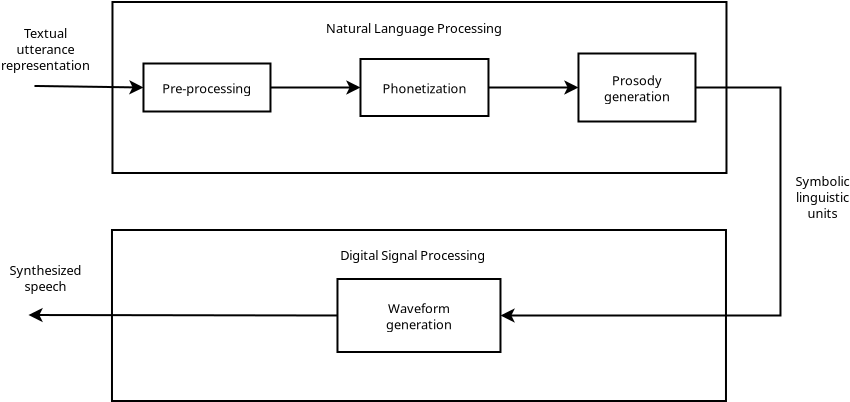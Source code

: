 <?xml version="1.0" encoding="UTF-8"?>
<dia:diagram xmlns:dia="http://www.lysator.liu.se/~alla/dia/">
  <dia:layer name="Background" visible="true" active="true">
    <dia:group>
      <dia:group>
        <dia:object type="Standard - Box" version="0" id="O0">
          <dia:attribute name="obj_pos">
            <dia:point val="2.482,26.55"/>
          </dia:attribute>
          <dia:attribute name="obj_bb">
            <dia:rectangle val="2.432,26.5;33.232,35.15"/>
          </dia:attribute>
          <dia:attribute name="elem_corner">
            <dia:point val="2.482,26.55"/>
          </dia:attribute>
          <dia:attribute name="elem_width">
            <dia:real val="30.7"/>
          </dia:attribute>
          <dia:attribute name="elem_height">
            <dia:real val="8.55"/>
          </dia:attribute>
          <dia:attribute name="border_width">
            <dia:real val="0.1"/>
          </dia:attribute>
          <dia:attribute name="show_background">
            <dia:boolean val="false"/>
          </dia:attribute>
        </dia:object>
        <dia:group>
          <dia:object type="Flowchart - Box" version="0" id="O1">
            <dia:attribute name="obj_pos">
              <dia:point val="4.032,29.625"/>
            </dia:attribute>
            <dia:attribute name="obj_bb">
              <dia:rectangle val="3.982,29.575;10.432,32.075"/>
            </dia:attribute>
            <dia:attribute name="elem_corner">
              <dia:point val="4.032,29.625"/>
            </dia:attribute>
            <dia:attribute name="elem_width">
              <dia:real val="6.35"/>
            </dia:attribute>
            <dia:attribute name="elem_height">
              <dia:real val="2.4"/>
            </dia:attribute>
            <dia:attribute name="show_background">
              <dia:boolean val="true"/>
            </dia:attribute>
            <dia:attribute name="padding">
              <dia:real val="0.5"/>
            </dia:attribute>
            <dia:attribute name="text">
              <dia:composite type="text">
                <dia:attribute name="string">
                  <dia:string>#Pre-processing#</dia:string>
                </dia:attribute>
                <dia:attribute name="font">
                  <dia:font family="sans" style="0" name="Helvetica"/>
                </dia:attribute>
                <dia:attribute name="height">
                  <dia:real val="0.8"/>
                </dia:attribute>
                <dia:attribute name="pos">
                  <dia:point val="7.207,31.02"/>
                </dia:attribute>
                <dia:attribute name="color">
                  <dia:color val="#000000"/>
                </dia:attribute>
                <dia:attribute name="alignment">
                  <dia:enum val="1"/>
                </dia:attribute>
              </dia:composite>
            </dia:attribute>
          </dia:object>
          <dia:object type="Flowchart - Box" version="0" id="O2">
            <dia:attribute name="obj_pos">
              <dia:point val="14.882,29.4"/>
            </dia:attribute>
            <dia:attribute name="obj_bb">
              <dia:rectangle val="14.832,29.35;21.332,32.3"/>
            </dia:attribute>
            <dia:attribute name="elem_corner">
              <dia:point val="14.882,29.4"/>
            </dia:attribute>
            <dia:attribute name="elem_width">
              <dia:real val="6.4"/>
            </dia:attribute>
            <dia:attribute name="elem_height">
              <dia:real val="2.85"/>
            </dia:attribute>
            <dia:attribute name="show_background">
              <dia:boolean val="true"/>
            </dia:attribute>
            <dia:attribute name="padding">
              <dia:real val="0.5"/>
            </dia:attribute>
            <dia:attribute name="text">
              <dia:composite type="text">
                <dia:attribute name="string">
                  <dia:string>#Phonetization#</dia:string>
                </dia:attribute>
                <dia:attribute name="font">
                  <dia:font family="sans" style="0" name="Helvetica"/>
                </dia:attribute>
                <dia:attribute name="height">
                  <dia:real val="0.8"/>
                </dia:attribute>
                <dia:attribute name="pos">
                  <dia:point val="18.082,31.02"/>
                </dia:attribute>
                <dia:attribute name="color">
                  <dia:color val="#000000"/>
                </dia:attribute>
                <dia:attribute name="alignment">
                  <dia:enum val="1"/>
                </dia:attribute>
              </dia:composite>
            </dia:attribute>
          </dia:object>
          <dia:object type="Flowchart - Box" version="0" id="O3">
            <dia:attribute name="obj_pos">
              <dia:point val="25.782,29.125"/>
            </dia:attribute>
            <dia:attribute name="obj_bb">
              <dia:rectangle val="25.732,29.075;31.682,32.575"/>
            </dia:attribute>
            <dia:attribute name="elem_corner">
              <dia:point val="25.782,29.125"/>
            </dia:attribute>
            <dia:attribute name="elem_width">
              <dia:real val="5.85"/>
            </dia:attribute>
            <dia:attribute name="elem_height">
              <dia:real val="3.4"/>
            </dia:attribute>
            <dia:attribute name="show_background">
              <dia:boolean val="true"/>
            </dia:attribute>
            <dia:attribute name="padding">
              <dia:real val="0.5"/>
            </dia:attribute>
            <dia:attribute name="text">
              <dia:composite type="text">
                <dia:attribute name="string">
                  <dia:string>#Prosody
generation#</dia:string>
                </dia:attribute>
                <dia:attribute name="font">
                  <dia:font family="sans" style="0" name="Helvetica"/>
                </dia:attribute>
                <dia:attribute name="height">
                  <dia:real val="0.8"/>
                </dia:attribute>
                <dia:attribute name="pos">
                  <dia:point val="28.707,30.62"/>
                </dia:attribute>
                <dia:attribute name="color">
                  <dia:color val="#000000"/>
                </dia:attribute>
                <dia:attribute name="alignment">
                  <dia:enum val="1"/>
                </dia:attribute>
              </dia:composite>
            </dia:attribute>
          </dia:object>
          <dia:object type="Standard - Line" version="0" id="O4">
            <dia:attribute name="obj_pos">
              <dia:point val="10.382,30.825"/>
            </dia:attribute>
            <dia:attribute name="obj_bb">
              <dia:rectangle val="10.332,30.463;14.993,31.187"/>
            </dia:attribute>
            <dia:attribute name="conn_endpoints">
              <dia:point val="10.382,30.825"/>
              <dia:point val="14.882,30.825"/>
            </dia:attribute>
            <dia:attribute name="numcp">
              <dia:int val="1"/>
            </dia:attribute>
            <dia:attribute name="end_arrow">
              <dia:enum val="22"/>
            </dia:attribute>
            <dia:attribute name="end_arrow_length">
              <dia:real val="0.5"/>
            </dia:attribute>
            <dia:attribute name="end_arrow_width">
              <dia:real val="0.5"/>
            </dia:attribute>
            <dia:connections>
              <dia:connection handle="0" to="O1" connection="8"/>
              <dia:connection handle="1" to="O2" connection="7"/>
            </dia:connections>
          </dia:object>
          <dia:object type="Standard - Line" version="0" id="O5">
            <dia:attribute name="obj_pos">
              <dia:point val="21.282,30.825"/>
            </dia:attribute>
            <dia:attribute name="obj_bb">
              <dia:rectangle val="21.232,30.463;25.893,31.187"/>
            </dia:attribute>
            <dia:attribute name="conn_endpoints">
              <dia:point val="21.282,30.825"/>
              <dia:point val="25.782,30.825"/>
            </dia:attribute>
            <dia:attribute name="numcp">
              <dia:int val="1"/>
            </dia:attribute>
            <dia:attribute name="end_arrow">
              <dia:enum val="22"/>
            </dia:attribute>
            <dia:attribute name="end_arrow_length">
              <dia:real val="0.5"/>
            </dia:attribute>
            <dia:attribute name="end_arrow_width">
              <dia:real val="0.5"/>
            </dia:attribute>
            <dia:connections>
              <dia:connection handle="0" to="O2" connection="8"/>
              <dia:connection handle="1" to="O3" connection="7"/>
            </dia:connections>
          </dia:object>
        </dia:group>
        <dia:object type="Standard - Text" version="1" id="O6">
          <dia:attribute name="obj_pos">
            <dia:point val="13.159,28.1"/>
          </dia:attribute>
          <dia:attribute name="obj_bb">
            <dia:rectangle val="13.159,27.505;22.504,28.253"/>
          </dia:attribute>
          <dia:attribute name="text">
            <dia:composite type="text">
              <dia:attribute name="string">
                <dia:string>#Natural Language Processing#</dia:string>
              </dia:attribute>
              <dia:attribute name="font">
                <dia:font family="sans" style="0" name="Helvetica"/>
              </dia:attribute>
              <dia:attribute name="height">
                <dia:real val="0.8"/>
              </dia:attribute>
              <dia:attribute name="pos">
                <dia:point val="13.159,28.1"/>
              </dia:attribute>
              <dia:attribute name="color">
                <dia:color val="#000000"/>
              </dia:attribute>
              <dia:attribute name="alignment">
                <dia:enum val="0"/>
              </dia:attribute>
            </dia:composite>
          </dia:attribute>
          <dia:attribute name="valign">
            <dia:enum val="3"/>
          </dia:attribute>
        </dia:object>
      </dia:group>
      <dia:object type="Standard - Box" version="0" id="O7">
        <dia:attribute name="obj_pos">
          <dia:point val="2.457,37.95"/>
        </dia:attribute>
        <dia:attribute name="obj_bb">
          <dia:rectangle val="2.407,37.9;33.207,46.55"/>
        </dia:attribute>
        <dia:attribute name="elem_corner">
          <dia:point val="2.457,37.95"/>
        </dia:attribute>
        <dia:attribute name="elem_width">
          <dia:real val="30.7"/>
        </dia:attribute>
        <dia:attribute name="elem_height">
          <dia:real val="8.55"/>
        </dia:attribute>
        <dia:attribute name="border_width">
          <dia:real val="0.1"/>
        </dia:attribute>
        <dia:attribute name="show_background">
          <dia:boolean val="false"/>
        </dia:attribute>
      </dia:object>
      <dia:object type="Standard - Text" version="1" id="O8">
        <dia:attribute name="obj_pos">
          <dia:point val="13.874,39.45"/>
        </dia:attribute>
        <dia:attribute name="obj_bb">
          <dia:rectangle val="13.874,38.855;21.739,39.602"/>
        </dia:attribute>
        <dia:attribute name="text">
          <dia:composite type="text">
            <dia:attribute name="string">
              <dia:string>#Digital Signal Processing#</dia:string>
            </dia:attribute>
            <dia:attribute name="font">
              <dia:font family="sans" style="0" name="Helvetica"/>
            </dia:attribute>
            <dia:attribute name="height">
              <dia:real val="0.8"/>
            </dia:attribute>
            <dia:attribute name="pos">
              <dia:point val="13.874,39.45"/>
            </dia:attribute>
            <dia:attribute name="color">
              <dia:color val="#000000"/>
            </dia:attribute>
            <dia:attribute name="alignment">
              <dia:enum val="0"/>
            </dia:attribute>
          </dia:composite>
        </dia:attribute>
        <dia:attribute name="valign">
          <dia:enum val="3"/>
        </dia:attribute>
      </dia:object>
      <dia:object type="Flowchart - Box" version="0" id="O9">
        <dia:attribute name="obj_pos">
          <dia:point val="13.732,40.4"/>
        </dia:attribute>
        <dia:attribute name="obj_bb">
          <dia:rectangle val="13.682,40.35;21.932,44.1"/>
        </dia:attribute>
        <dia:attribute name="elem_corner">
          <dia:point val="13.732,40.4"/>
        </dia:attribute>
        <dia:attribute name="elem_width">
          <dia:real val="8.15"/>
        </dia:attribute>
        <dia:attribute name="elem_height">
          <dia:real val="3.65"/>
        </dia:attribute>
        <dia:attribute name="show_background">
          <dia:boolean val="true"/>
        </dia:attribute>
        <dia:attribute name="padding">
          <dia:real val="0.5"/>
        </dia:attribute>
        <dia:attribute name="text">
          <dia:composite type="text">
            <dia:attribute name="string">
              <dia:string>#Waveform
generation#</dia:string>
            </dia:attribute>
            <dia:attribute name="font">
              <dia:font family="sans" style="0" name="Helvetica"/>
            </dia:attribute>
            <dia:attribute name="height">
              <dia:real val="0.8"/>
            </dia:attribute>
            <dia:attribute name="pos">
              <dia:point val="17.807,42.02"/>
            </dia:attribute>
            <dia:attribute name="color">
              <dia:color val="#000000"/>
            </dia:attribute>
            <dia:attribute name="alignment">
              <dia:enum val="1"/>
            </dia:attribute>
          </dia:composite>
        </dia:attribute>
      </dia:object>
      <dia:object type="Standard - ZigZagLine" version="1" id="O10">
        <dia:attribute name="obj_pos">
          <dia:point val="31.632,30.825"/>
        </dia:attribute>
        <dia:attribute name="obj_bb">
          <dia:rectangle val="21.77,30.775;35.932,42.587"/>
        </dia:attribute>
        <dia:attribute name="orth_points">
          <dia:point val="31.632,30.825"/>
          <dia:point val="35.882,30.825"/>
          <dia:point val="35.882,42.225"/>
          <dia:point val="21.882,42.225"/>
        </dia:attribute>
        <dia:attribute name="orth_orient">
          <dia:enum val="0"/>
          <dia:enum val="1"/>
          <dia:enum val="0"/>
        </dia:attribute>
        <dia:attribute name="autorouting">
          <dia:boolean val="false"/>
        </dia:attribute>
        <dia:attribute name="end_arrow">
          <dia:enum val="22"/>
        </dia:attribute>
        <dia:attribute name="end_arrow_length">
          <dia:real val="0.5"/>
        </dia:attribute>
        <dia:attribute name="end_arrow_width">
          <dia:real val="0.5"/>
        </dia:attribute>
        <dia:connections>
          <dia:connection handle="1" to="O9" connection="8"/>
        </dia:connections>
      </dia:object>
      <dia:object type="Standard - Line" version="0" id="O11">
        <dia:attribute name="obj_pos">
          <dia:point val="-1.418,30.75"/>
        </dia:attribute>
        <dia:attribute name="obj_bb">
          <dia:rectangle val="-1.469,30.455;4.143,31.178"/>
        </dia:attribute>
        <dia:attribute name="conn_endpoints">
          <dia:point val="-1.418,30.75"/>
          <dia:point val="4.032,30.825"/>
        </dia:attribute>
        <dia:attribute name="numcp">
          <dia:int val="1"/>
        </dia:attribute>
        <dia:attribute name="end_arrow">
          <dia:enum val="22"/>
        </dia:attribute>
        <dia:attribute name="end_arrow_length">
          <dia:real val="0.5"/>
        </dia:attribute>
        <dia:attribute name="end_arrow_width">
          <dia:real val="0.5"/>
        </dia:attribute>
      </dia:object>
      <dia:object type="Standard - Line" version="0" id="O12">
        <dia:attribute name="obj_pos">
          <dia:point val="13.732,42.225"/>
        </dia:attribute>
        <dia:attribute name="obj_bb">
          <dia:rectangle val="-1.83,41.839;13.782,42.563"/>
        </dia:attribute>
        <dia:attribute name="conn_endpoints">
          <dia:point val="13.732,42.225"/>
          <dia:point val="-1.718,42.2"/>
        </dia:attribute>
        <dia:attribute name="numcp">
          <dia:int val="1"/>
        </dia:attribute>
        <dia:attribute name="end_arrow">
          <dia:enum val="22"/>
        </dia:attribute>
        <dia:attribute name="end_arrow_length">
          <dia:real val="0.5"/>
        </dia:attribute>
        <dia:attribute name="end_arrow_width">
          <dia:real val="0.5"/>
        </dia:attribute>
        <dia:connections>
          <dia:connection handle="0" to="O9" connection="7"/>
        </dia:connections>
      </dia:object>
      <dia:object type="Standard - Text" version="1" id="O13">
        <dia:attribute name="obj_pos">
          <dia:point val="-0.868,28.9"/>
        </dia:attribute>
        <dia:attribute name="obj_bb">
          <dia:rectangle val="-3.215,27.726;1.478,30.074"/>
        </dia:attribute>
        <dia:attribute name="text">
          <dia:composite type="text">
            <dia:attribute name="string">
              <dia:string>#Textual
utterance
representation#</dia:string>
            </dia:attribute>
            <dia:attribute name="font">
              <dia:font family="sans" style="0" name="Helvetica"/>
            </dia:attribute>
            <dia:attribute name="height">
              <dia:real val="0.8"/>
            </dia:attribute>
            <dia:attribute name="pos">
              <dia:point val="-0.868,28.321"/>
            </dia:attribute>
            <dia:attribute name="color">
              <dia:color val="#000000"/>
            </dia:attribute>
            <dia:attribute name="alignment">
              <dia:enum val="1"/>
            </dia:attribute>
          </dia:composite>
        </dia:attribute>
        <dia:attribute name="valign">
          <dia:enum val="2"/>
        </dia:attribute>
      </dia:object>
      <dia:object type="Standard - Text" version="1" id="O14">
        <dia:attribute name="obj_pos">
          <dia:point val="-0.868,40.35"/>
        </dia:attribute>
        <dia:attribute name="obj_bb">
          <dia:rectangle val="-2.813,39.576;1.077,41.124"/>
        </dia:attribute>
        <dia:attribute name="text">
          <dia:composite type="text">
            <dia:attribute name="string">
              <dia:string>#Synthesized
speech#</dia:string>
            </dia:attribute>
            <dia:attribute name="font">
              <dia:font family="sans" style="0" name="Helvetica"/>
            </dia:attribute>
            <dia:attribute name="height">
              <dia:real val="0.8"/>
            </dia:attribute>
            <dia:attribute name="pos">
              <dia:point val="-0.868,40.171"/>
            </dia:attribute>
            <dia:attribute name="color">
              <dia:color val="#000000"/>
            </dia:attribute>
            <dia:attribute name="alignment">
              <dia:enum val="1"/>
            </dia:attribute>
          </dia:composite>
        </dia:attribute>
        <dia:attribute name="valign">
          <dia:enum val="2"/>
        </dia:attribute>
      </dia:object>
      <dia:object type="Standard - Text" version="1" id="O15">
        <dia:attribute name="obj_pos">
          <dia:point val="37.982,36.3"/>
        </dia:attribute>
        <dia:attribute name="obj_bb">
          <dia:rectangle val="36.523,35.126;39.44,37.474"/>
        </dia:attribute>
        <dia:attribute name="text">
          <dia:composite type="text">
            <dia:attribute name="string">
              <dia:string>#Symbolic
linguistic
units#</dia:string>
            </dia:attribute>
            <dia:attribute name="font">
              <dia:font family="sans" style="0" name="Helvetica"/>
            </dia:attribute>
            <dia:attribute name="height">
              <dia:real val="0.8"/>
            </dia:attribute>
            <dia:attribute name="pos">
              <dia:point val="37.982,35.721"/>
            </dia:attribute>
            <dia:attribute name="color">
              <dia:color val="#000000"/>
            </dia:attribute>
            <dia:attribute name="alignment">
              <dia:enum val="1"/>
            </dia:attribute>
          </dia:composite>
        </dia:attribute>
        <dia:attribute name="valign">
          <dia:enum val="2"/>
        </dia:attribute>
      </dia:object>
    </dia:group>
  </dia:layer>
</dia:diagram>
